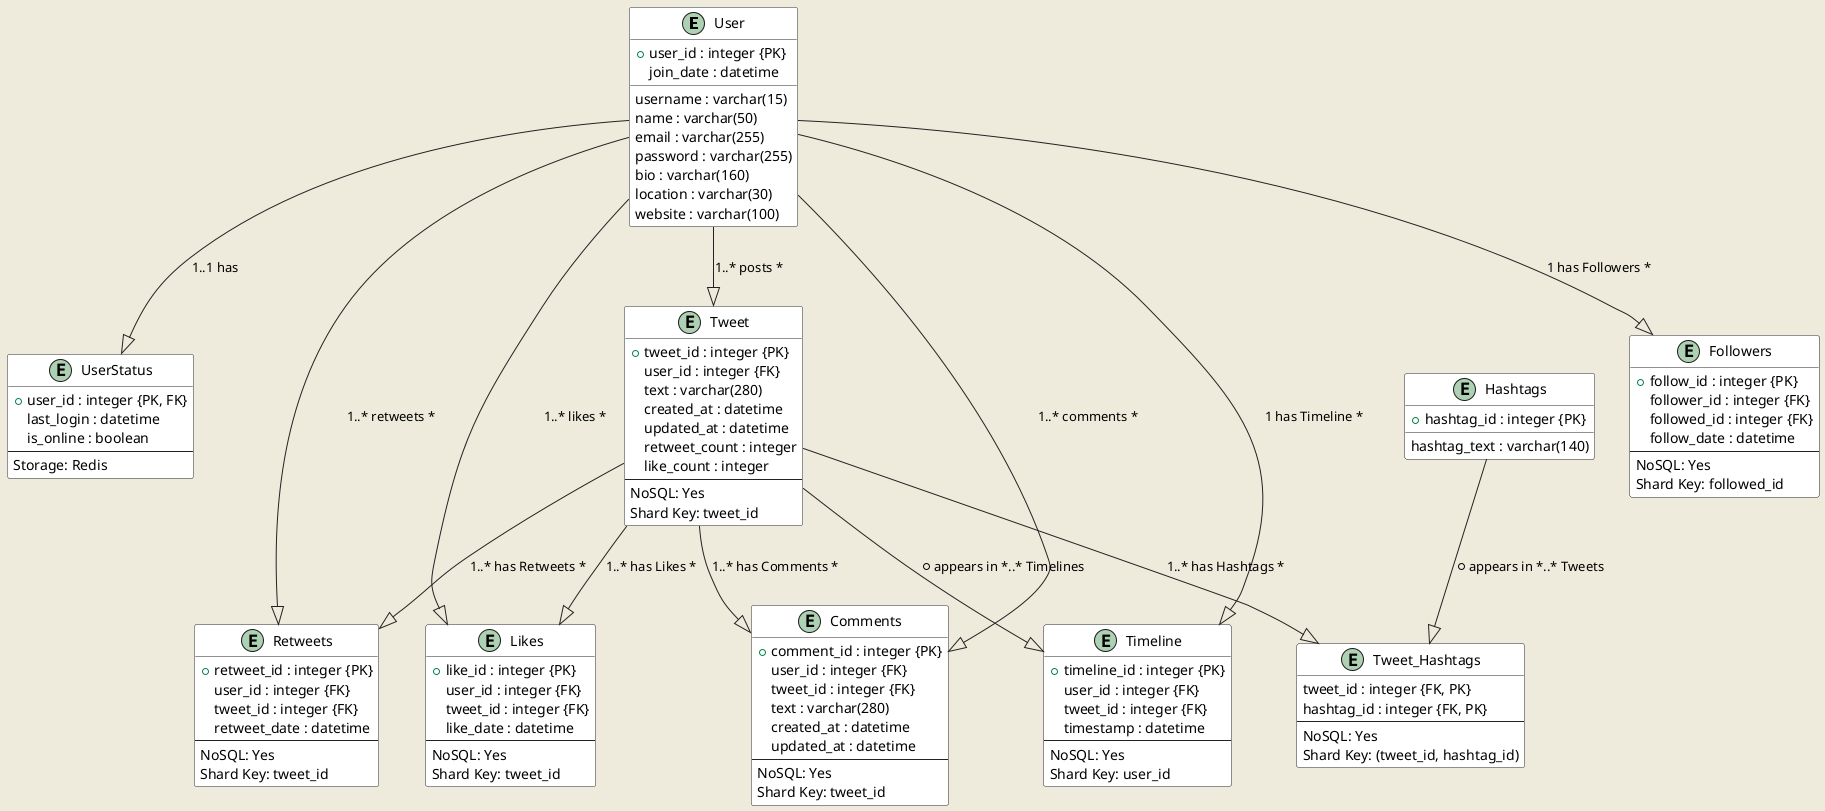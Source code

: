 @startuml

skinparam backgroundColor #EEEBDC
skinparam class {
  BackgroundColor #FFFFFF
  BorderColor #222
  ArrowColor #222
}

entity "User" as user {
  +user_id : integer {PK}
  username : varchar(15)
  name : varchar(50)
  email : varchar(255)
  password : varchar(255)
  bio : varchar(160)
  location : varchar(30)
  website : varchar(100)
  join_date : datetime
}

entity "UserStatus" as userstatus {
  +user_id : integer {PK, FK}
  last_login : datetime
  is_online : boolean
  --
  Storage: Redis
}

entity "Tweet" as tweet {
  +tweet_id : integer {PK}
  user_id : integer {FK}
  text : varchar(280)
  created_at : datetime
  updated_at : datetime
  retweet_count : integer
  like_count : integer
  --
  NoSQL: Yes
  Shard Key: tweet_id
}

entity "Followers" as followers {
  +follow_id : integer {PK}
  follower_id : integer {FK}
  followed_id : integer {FK}
  follow_date : datetime
  --
  NoSQL: Yes
  Shard Key: followed_id
}

entity "Likes" as likes {
  +like_id : integer {PK}
  user_id : integer {FK}
  tweet_id : integer {FK}
  like_date : datetime
  --
  NoSQL: Yes
  Shard Key: tweet_id
}

entity "Retweets" as retweets {
  +retweet_id : integer {PK}
  user_id : integer {FK}
  tweet_id : integer {FK}
  retweet_date : datetime
  --
  NoSQL: Yes
  Shard Key: tweet_id
}

entity "Comments" as comments {
  +comment_id : integer {PK}
  user_id : integer {FK}
  tweet_id : integer {FK}
  text : varchar(280)
  created_at : datetime
  updated_at : datetime
  --
  NoSQL: Yes
  Shard Key: tweet_id
}

entity "Hashtags" as hashtags {
  +hashtag_id : integer {PK}
  hashtag_text : varchar(140)
}

entity "Tweet_Hashtags" as tweet_hashtags {
  tweet_id : integer {FK, PK}
  hashtag_id : integer {FK, PK}
  --
  NoSQL: Yes
  Shard Key: (tweet_id, hashtag_id)
}

entity "Timeline" as timeline {
  +timeline_id : integer {PK}
  user_id : integer {FK}
  tweet_id : integer {FK}
  timestamp : datetime
  --
  NoSQL: Yes
  Shard Key: user_id
}

user --|> userstatus : "1..1 has"
user --|> tweet : "1..* posts *"
user --|> followers : "1 has Followers *"
user --|> likes : "1..* likes *"
user --|> retweets : "1..* retweets *"
user --|> comments : "1..* comments *"
user --|> timeline : "1 has Timeline *"
tweet --|> likes : "1..* has Likes *"
tweet --|> retweets : "1..* has Retweets *"
tweet --|> comments : "1..* has Comments *"
tweet --|> tweet_hashtags : "1..* has Hashtags *"
tweet --|> timeline : "* appears in *..* Timelines"
hashtags --|> tweet_hashtags : "* appears in *..* Tweets"

@enduml
